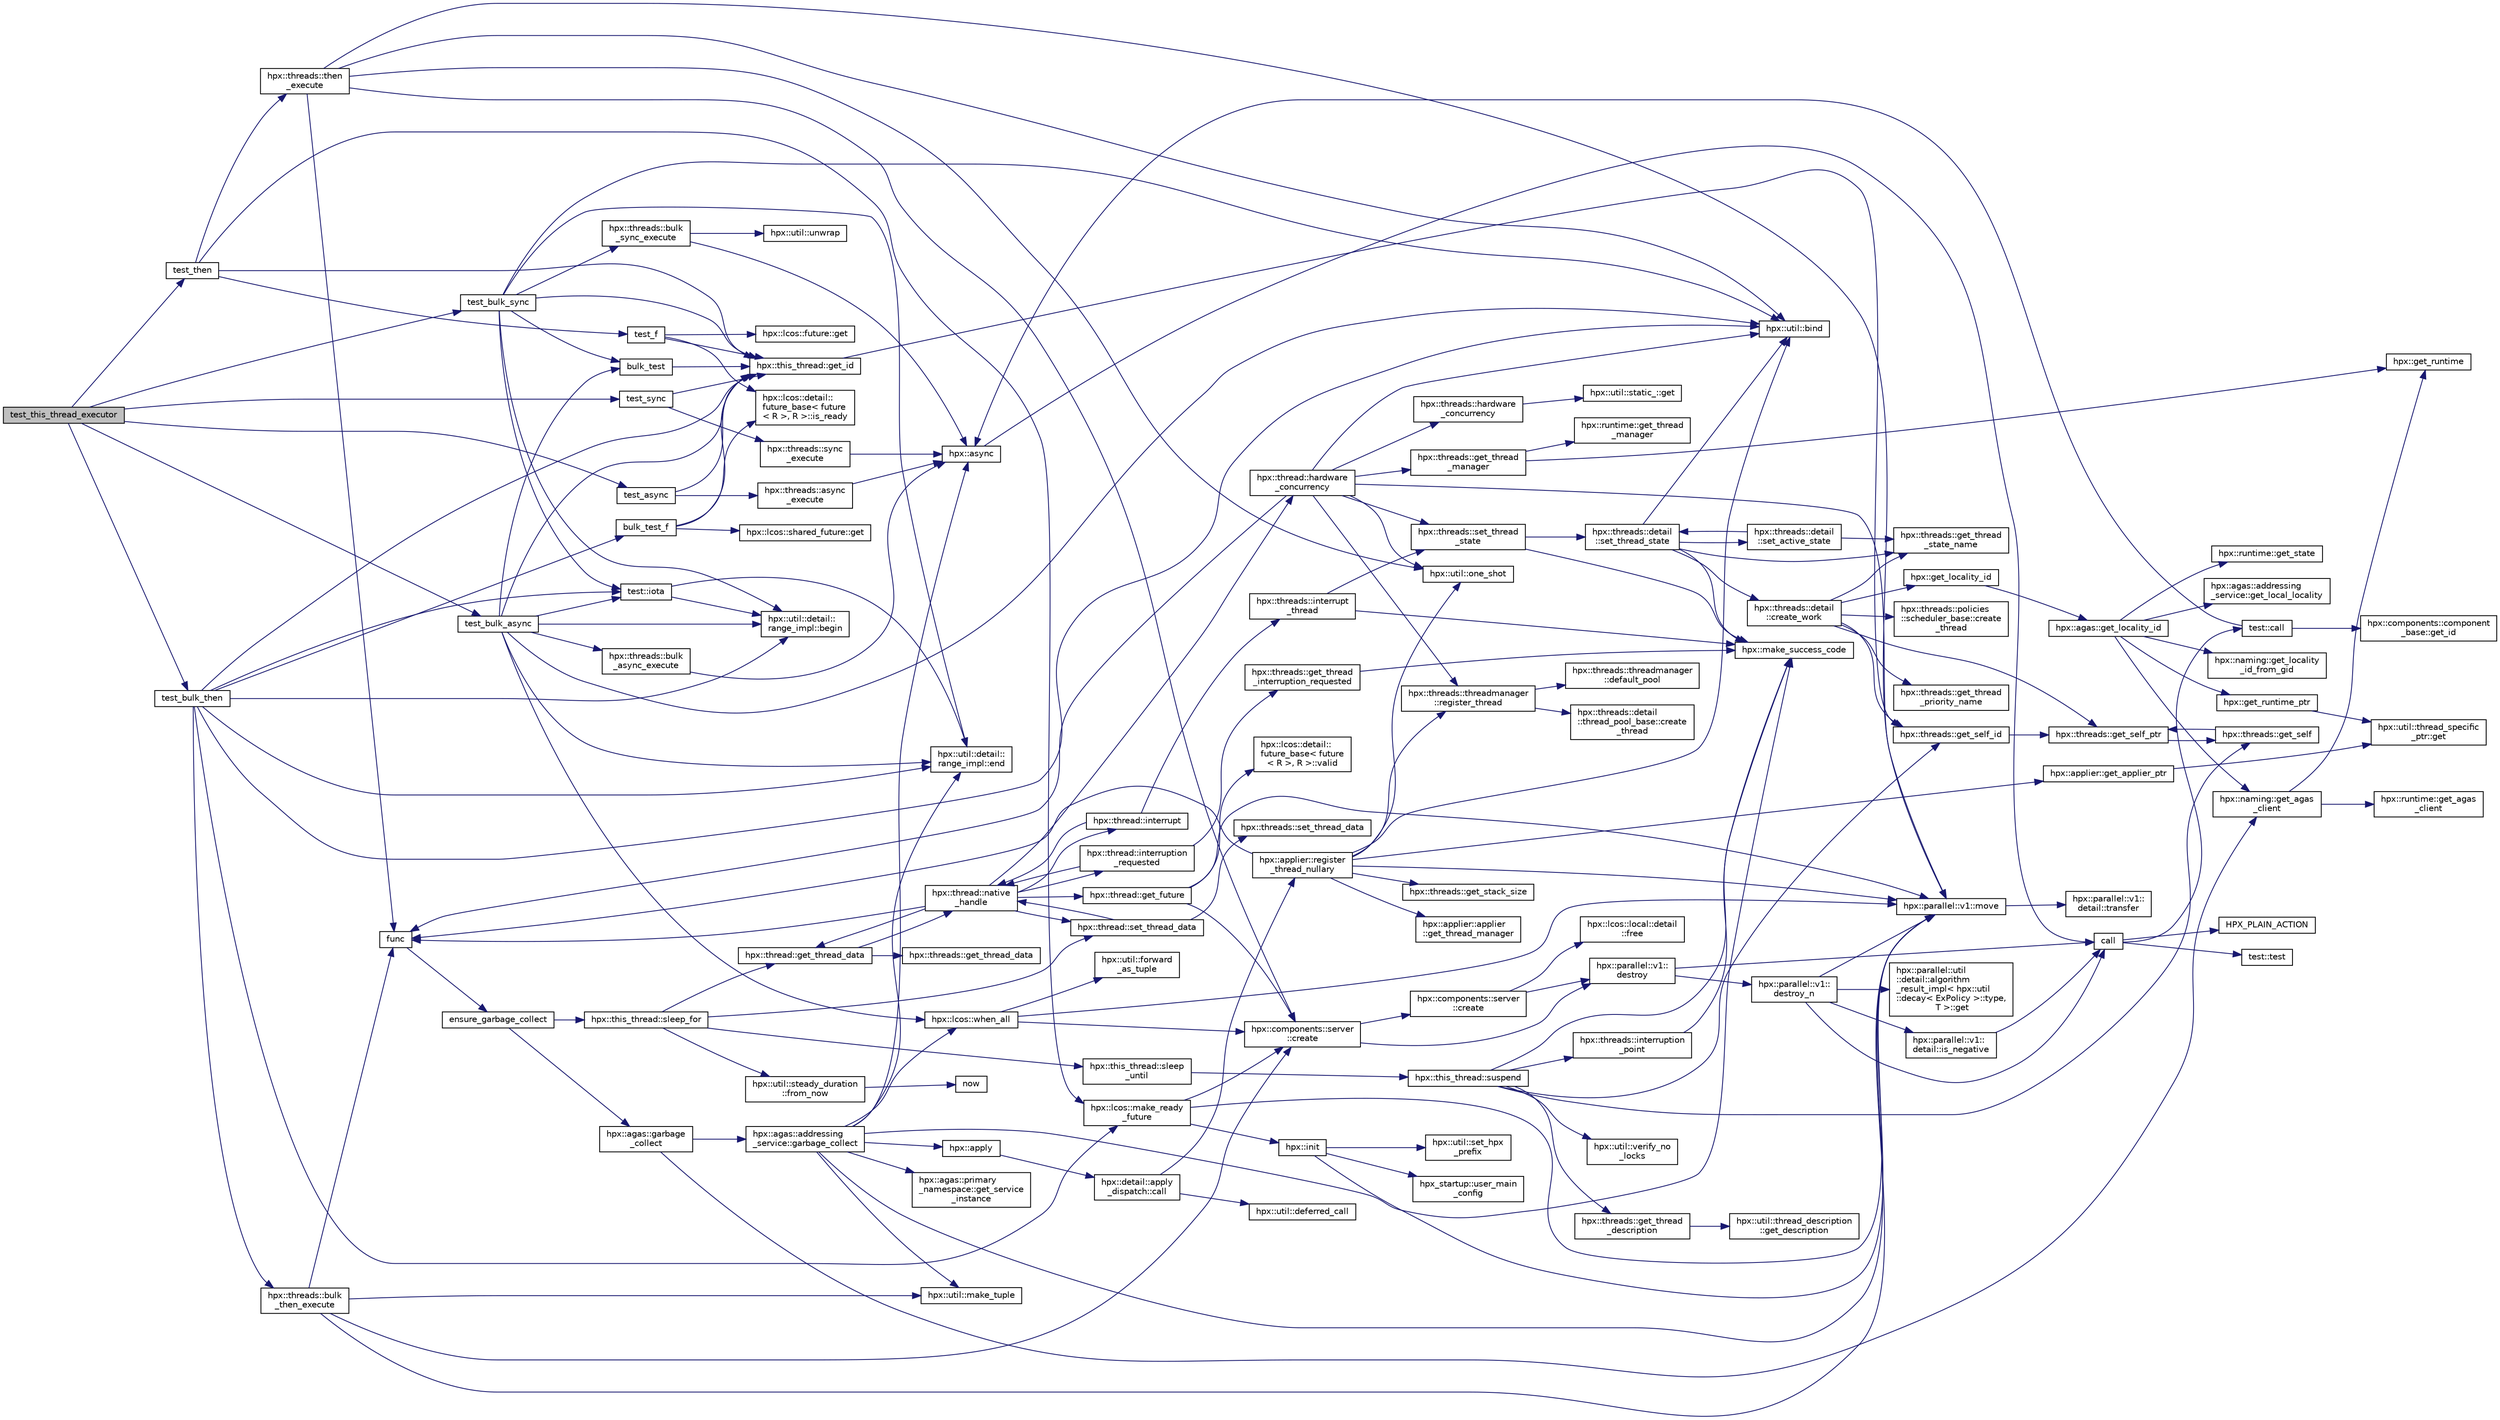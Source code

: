 digraph "test_this_thread_executor"
{
  edge [fontname="Helvetica",fontsize="10",labelfontname="Helvetica",labelfontsize="10"];
  node [fontname="Helvetica",fontsize="10",shape=record];
  rankdir="LR";
  Node433 [label="test_this_thread_executor",height=0.2,width=0.4,color="black", fillcolor="grey75", style="filled", fontcolor="black"];
  Node433 -> Node434 [color="midnightblue",fontsize="10",style="solid",fontname="Helvetica"];
  Node434 [label="test_sync",height=0.2,width=0.4,color="black", fillcolor="white", style="filled",URL="$d5/da8/tests_2unit_2parallel_2executors_2this__thread__executors_8cpp.html#a2e6feb13e4669dad0258f0c45249071a"];
  Node434 -> Node435 [color="midnightblue",fontsize="10",style="solid",fontname="Helvetica"];
  Node435 [label="hpx::threads::sync\l_execute",height=0.2,width=0.4,color="black", fillcolor="white", style="filled",URL="$d7/d28/namespacehpx_1_1threads.html#a6f607e2e583bc62a62e22989b53f5f44"];
  Node435 -> Node436 [color="midnightblue",fontsize="10",style="solid",fontname="Helvetica"];
  Node436 [label="hpx::async",height=0.2,width=0.4,color="black", fillcolor="white", style="filled",URL="$d8/d83/namespacehpx.html#acb7d8e37b73b823956ce144f9a57eaa4"];
  Node436 -> Node437 [color="midnightblue",fontsize="10",style="solid",fontname="Helvetica"];
  Node437 [label="call",height=0.2,width=0.4,color="black", fillcolor="white", style="filled",URL="$d2/d67/promise__1620_8cpp.html#a58357f0b82bc761e1d0b9091ed563a70"];
  Node437 -> Node438 [color="midnightblue",fontsize="10",style="solid",fontname="Helvetica"];
  Node438 [label="test::test",height=0.2,width=0.4,color="black", fillcolor="white", style="filled",URL="$d8/d89/structtest.html#ab42d5ece712d716b04cb3f686f297a26"];
  Node437 -> Node439 [color="midnightblue",fontsize="10",style="solid",fontname="Helvetica"];
  Node439 [label="HPX_PLAIN_ACTION",height=0.2,width=0.4,color="black", fillcolor="white", style="filled",URL="$d2/d67/promise__1620_8cpp.html#ab96aab827a4b1fcaf66cfe0ba83fef23"];
  Node437 -> Node440 [color="midnightblue",fontsize="10",style="solid",fontname="Helvetica"];
  Node440 [label="test::call",height=0.2,width=0.4,color="black", fillcolor="white", style="filled",URL="$d8/d89/structtest.html#aeb29e7ed6518b9426ccf1344c52620ae"];
  Node440 -> Node436 [color="midnightblue",fontsize="10",style="solid",fontname="Helvetica"];
  Node440 -> Node441 [color="midnightblue",fontsize="10",style="solid",fontname="Helvetica"];
  Node441 [label="hpx::components::component\l_base::get_id",height=0.2,width=0.4,color="black", fillcolor="white", style="filled",URL="$d2/de6/classhpx_1_1components_1_1component__base.html#a4c8fd93514039bdf01c48d66d82b19cd"];
  Node434 -> Node442 [color="midnightblue",fontsize="10",style="solid",fontname="Helvetica"];
  Node442 [label="hpx::this_thread::get_id",height=0.2,width=0.4,color="black", fillcolor="white", style="filled",URL="$d9/d52/namespacehpx_1_1this__thread.html#a7af20818d0b5e9201ab9337d7023d47d"];
  Node442 -> Node443 [color="midnightblue",fontsize="10",style="solid",fontname="Helvetica"];
  Node443 [label="hpx::threads::get_self_id",height=0.2,width=0.4,color="black", fillcolor="white", style="filled",URL="$d7/d28/namespacehpx_1_1threads.html#afafe0f900b9fac3d4ed3c747625c1cfe"];
  Node443 -> Node444 [color="midnightblue",fontsize="10",style="solid",fontname="Helvetica"];
  Node444 [label="hpx::threads::get_self_ptr",height=0.2,width=0.4,color="black", fillcolor="white", style="filled",URL="$d7/d28/namespacehpx_1_1threads.html#a22877ae347ad884cde3a51397dad6c53"];
  Node444 -> Node445 [color="midnightblue",fontsize="10",style="solid",fontname="Helvetica"];
  Node445 [label="hpx::threads::get_self",height=0.2,width=0.4,color="black", fillcolor="white", style="filled",URL="$d7/d28/namespacehpx_1_1threads.html#a07daf4d6d29233f20d66d41ab7b5b8e8"];
  Node445 -> Node444 [color="midnightblue",fontsize="10",style="solid",fontname="Helvetica"];
  Node433 -> Node446 [color="midnightblue",fontsize="10",style="solid",fontname="Helvetica"];
  Node446 [label="test_async",height=0.2,width=0.4,color="black", fillcolor="white", style="filled",URL="$d5/da8/tests_2unit_2parallel_2executors_2this__thread__executors_8cpp.html#aa51c30cdf514833ffe00df7a73d45cde"];
  Node446 -> Node447 [color="midnightblue",fontsize="10",style="solid",fontname="Helvetica"];
  Node447 [label="hpx::threads::async\l_execute",height=0.2,width=0.4,color="black", fillcolor="white", style="filled",URL="$d7/d28/namespacehpx_1_1threads.html#a6c49fc6d131e6aa7ef6eda2ef52bb920"];
  Node447 -> Node436 [color="midnightblue",fontsize="10",style="solid",fontname="Helvetica"];
  Node446 -> Node442 [color="midnightblue",fontsize="10",style="solid",fontname="Helvetica"];
  Node433 -> Node448 [color="midnightblue",fontsize="10",style="solid",fontname="Helvetica"];
  Node448 [label="test_then",height=0.2,width=0.4,color="black", fillcolor="white", style="filled",URL="$d5/da8/tests_2unit_2parallel_2executors_2this__thread__executors_8cpp.html#ac9bebaf8a90aa4c7a059491ce5d5a6d1"];
  Node448 -> Node449 [color="midnightblue",fontsize="10",style="solid",fontname="Helvetica"];
  Node449 [label="hpx::lcos::make_ready\l_future",height=0.2,width=0.4,color="black", fillcolor="white", style="filled",URL="$d2/dc9/namespacehpx_1_1lcos.html#a42997564ddfde91d475b8a2cea8f53e4"];
  Node449 -> Node450 [color="midnightblue",fontsize="10",style="solid",fontname="Helvetica"];
  Node450 [label="hpx::init",height=0.2,width=0.4,color="black", fillcolor="white", style="filled",URL="$d8/d83/namespacehpx.html#a3c694ea960b47c56b33351ba16e3d76b",tooltip="Main entry point for launching the HPX runtime system. "];
  Node450 -> Node451 [color="midnightblue",fontsize="10",style="solid",fontname="Helvetica"];
  Node451 [label="hpx::util::set_hpx\l_prefix",height=0.2,width=0.4,color="black", fillcolor="white", style="filled",URL="$df/dad/namespacehpx_1_1util.html#ae40a23c1ba0a48d9304dcf717a95793e"];
  Node450 -> Node452 [color="midnightblue",fontsize="10",style="solid",fontname="Helvetica"];
  Node452 [label="hpx_startup::user_main\l_config",height=0.2,width=0.4,color="black", fillcolor="white", style="filled",URL="$d3/dd2/namespacehpx__startup.html#aaac571d88bd3912a4225a23eb3261637"];
  Node450 -> Node453 [color="midnightblue",fontsize="10",style="solid",fontname="Helvetica"];
  Node453 [label="hpx::parallel::v1::move",height=0.2,width=0.4,color="black", fillcolor="white", style="filled",URL="$db/db9/namespacehpx_1_1parallel_1_1v1.html#aa7c4ede081ce786c9d1eb1adff495cfc"];
  Node453 -> Node454 [color="midnightblue",fontsize="10",style="solid",fontname="Helvetica"];
  Node454 [label="hpx::parallel::v1::\ldetail::transfer",height=0.2,width=0.4,color="black", fillcolor="white", style="filled",URL="$d2/ddd/namespacehpx_1_1parallel_1_1v1_1_1detail.html#ab1b56a05e1885ca7cc7ffa1804dd2f3c"];
  Node449 -> Node455 [color="midnightblue",fontsize="10",style="solid",fontname="Helvetica"];
  Node455 [label="hpx::components::server\l::create",height=0.2,width=0.4,color="black", fillcolor="white", style="filled",URL="$d2/da2/namespacehpx_1_1components_1_1server.html#ac776c89f3d68ceb910e8cee9fa937ab4",tooltip="Create arrays of components using their default constructor. "];
  Node455 -> Node456 [color="midnightblue",fontsize="10",style="solid",fontname="Helvetica"];
  Node456 [label="hpx::components::server\l::create",height=0.2,width=0.4,color="black", fillcolor="white", style="filled",URL="$d2/da2/namespacehpx_1_1components_1_1server.html#a77d26de181c97b444565e230577981bd"];
  Node456 -> Node457 [color="midnightblue",fontsize="10",style="solid",fontname="Helvetica"];
  Node457 [label="hpx::lcos::local::detail\l::free",height=0.2,width=0.4,color="black", fillcolor="white", style="filled",URL="$d4/dcb/namespacehpx_1_1lcos_1_1local_1_1detail.html#a55a940f019734e9bb045dc123cd80e48"];
  Node456 -> Node458 [color="midnightblue",fontsize="10",style="solid",fontname="Helvetica"];
  Node458 [label="hpx::parallel::v1::\ldestroy",height=0.2,width=0.4,color="black", fillcolor="white", style="filled",URL="$db/db9/namespacehpx_1_1parallel_1_1v1.html#acf303558375048e8a7cc9a2c2e09477f"];
  Node458 -> Node437 [color="midnightblue",fontsize="10",style="solid",fontname="Helvetica"];
  Node458 -> Node459 [color="midnightblue",fontsize="10",style="solid",fontname="Helvetica"];
  Node459 [label="hpx::parallel::v1::\ldestroy_n",height=0.2,width=0.4,color="black", fillcolor="white", style="filled",URL="$db/db9/namespacehpx_1_1parallel_1_1v1.html#a71d0691132a300690163f5636bcd5bd3"];
  Node459 -> Node460 [color="midnightblue",fontsize="10",style="solid",fontname="Helvetica"];
  Node460 [label="hpx::parallel::v1::\ldetail::is_negative",height=0.2,width=0.4,color="black", fillcolor="white", style="filled",URL="$d2/ddd/namespacehpx_1_1parallel_1_1v1_1_1detail.html#adf2e40fc4b20ad0fd442ee3118a4d527"];
  Node460 -> Node437 [color="midnightblue",fontsize="10",style="solid",fontname="Helvetica"];
  Node459 -> Node461 [color="midnightblue",fontsize="10",style="solid",fontname="Helvetica"];
  Node461 [label="hpx::parallel::util\l::detail::algorithm\l_result_impl\< hpx::util\l::decay\< ExPolicy \>::type,\l T \>::get",height=0.2,width=0.4,color="black", fillcolor="white", style="filled",URL="$d2/d42/structhpx_1_1parallel_1_1util_1_1detail_1_1algorithm__result__impl.html#ab5b051e8ec74eff5e0e62fd63f5d377e"];
  Node459 -> Node453 [color="midnightblue",fontsize="10",style="solid",fontname="Helvetica"];
  Node459 -> Node437 [color="midnightblue",fontsize="10",style="solid",fontname="Helvetica"];
  Node455 -> Node458 [color="midnightblue",fontsize="10",style="solid",fontname="Helvetica"];
  Node449 -> Node453 [color="midnightblue",fontsize="10",style="solid",fontname="Helvetica"];
  Node448 -> Node462 [color="midnightblue",fontsize="10",style="solid",fontname="Helvetica"];
  Node462 [label="hpx::threads::then\l_execute",height=0.2,width=0.4,color="black", fillcolor="white", style="filled",URL="$d7/d28/namespacehpx_1_1threads.html#a031a2594524c966fa0cb24810642e638"];
  Node462 -> Node463 [color="midnightblue",fontsize="10",style="solid",fontname="Helvetica"];
  Node463 [label="func",height=0.2,width=0.4,color="black", fillcolor="white", style="filled",URL="$d8/dfd/id__type__ref__counting__1032_8cpp.html#ab811b86ea5107ffb3351fcaa29d2c652"];
  Node463 -> Node464 [color="midnightblue",fontsize="10",style="solid",fontname="Helvetica"];
  Node464 [label="ensure_garbage_collect",height=0.2,width=0.4,color="black", fillcolor="white", style="filled",URL="$d8/dfd/id__type__ref__counting__1032_8cpp.html#a5264b94bf7c262ac0e521fb290d476d5"];
  Node464 -> Node465 [color="midnightblue",fontsize="10",style="solid",fontname="Helvetica"];
  Node465 [label="hpx::this_thread::sleep_for",height=0.2,width=0.4,color="black", fillcolor="white", style="filled",URL="$d9/d52/namespacehpx_1_1this__thread.html#afc042a5a5fa52eef2d1d177a343435cf"];
  Node465 -> Node466 [color="midnightblue",fontsize="10",style="solid",fontname="Helvetica"];
  Node466 [label="hpx::this_thread::sleep\l_until",height=0.2,width=0.4,color="black", fillcolor="white", style="filled",URL="$d9/d52/namespacehpx_1_1this__thread.html#ae12a853980115b23ff0ab8ca06622658"];
  Node466 -> Node467 [color="midnightblue",fontsize="10",style="solid",fontname="Helvetica"];
  Node467 [label="hpx::this_thread::suspend",height=0.2,width=0.4,color="black", fillcolor="white", style="filled",URL="$d9/d52/namespacehpx_1_1this__thread.html#aca220026fb3014c0881d129fe31c0073"];
  Node467 -> Node445 [color="midnightblue",fontsize="10",style="solid",fontname="Helvetica"];
  Node467 -> Node443 [color="midnightblue",fontsize="10",style="solid",fontname="Helvetica"];
  Node467 -> Node468 [color="midnightblue",fontsize="10",style="solid",fontname="Helvetica"];
  Node468 [label="hpx::threads::interruption\l_point",height=0.2,width=0.4,color="black", fillcolor="white", style="filled",URL="$d7/d28/namespacehpx_1_1threads.html#ada6ec56a12b050707311d8c628089059"];
  Node468 -> Node469 [color="midnightblue",fontsize="10",style="solid",fontname="Helvetica"];
  Node469 [label="hpx::make_success_code",height=0.2,width=0.4,color="black", fillcolor="white", style="filled",URL="$d8/d83/namespacehpx.html#a0e8512a8f49e2a6c8185061181419d8f",tooltip="Returns error_code(hpx::success, \"success\", mode). "];
  Node467 -> Node470 [color="midnightblue",fontsize="10",style="solid",fontname="Helvetica"];
  Node470 [label="hpx::util::verify_no\l_locks",height=0.2,width=0.4,color="black", fillcolor="white", style="filled",URL="$df/dad/namespacehpx_1_1util.html#ae0e1837ee6f09b79b26c2e788d2e9fc9"];
  Node467 -> Node471 [color="midnightblue",fontsize="10",style="solid",fontname="Helvetica"];
  Node471 [label="hpx::threads::get_thread\l_description",height=0.2,width=0.4,color="black", fillcolor="white", style="filled",URL="$d7/d28/namespacehpx_1_1threads.html#a42fc18a7a680f4e8bc633a4b4c956701"];
  Node471 -> Node472 [color="midnightblue",fontsize="10",style="solid",fontname="Helvetica"];
  Node472 [label="hpx::util::thread_description\l::get_description",height=0.2,width=0.4,color="black", fillcolor="white", style="filled",URL="$df/d9e/structhpx_1_1util_1_1thread__description.html#a8c834e14eca6eb228188022577f9f952"];
  Node467 -> Node469 [color="midnightblue",fontsize="10",style="solid",fontname="Helvetica"];
  Node465 -> Node473 [color="midnightblue",fontsize="10",style="solid",fontname="Helvetica"];
  Node473 [label="hpx::util::steady_duration\l::from_now",height=0.2,width=0.4,color="black", fillcolor="white", style="filled",URL="$d9/d4f/classhpx_1_1util_1_1steady__duration.html#a0132206d767cd0f7395507b40111a153"];
  Node473 -> Node474 [color="midnightblue",fontsize="10",style="solid",fontname="Helvetica"];
  Node474 [label="now",height=0.2,width=0.4,color="black", fillcolor="white", style="filled",URL="$de/db3/1d__stencil__1__omp_8cpp.html#a89e9667753dccfac455bd37a7a3a7b16"];
  Node465 -> Node475 [color="midnightblue",fontsize="10",style="solid",fontname="Helvetica"];
  Node475 [label="hpx::thread::get_thread_data",height=0.2,width=0.4,color="black", fillcolor="white", style="filled",URL="$de/d9b/classhpx_1_1thread.html#a4535ef82cec3b953d2c941d20e3e3904"];
  Node475 -> Node476 [color="midnightblue",fontsize="10",style="solid",fontname="Helvetica"];
  Node476 [label="hpx::threads::get_thread_data",height=0.2,width=0.4,color="black", fillcolor="white", style="filled",URL="$d7/d28/namespacehpx_1_1threads.html#a8737931ff6303807225f735b2b384ae4"];
  Node475 -> Node477 [color="midnightblue",fontsize="10",style="solid",fontname="Helvetica"];
  Node477 [label="hpx::thread::native\l_handle",height=0.2,width=0.4,color="black", fillcolor="white", style="filled",URL="$de/d9b/classhpx_1_1thread.html#acf48190d264ab64c1c4ec99d0b421b5a"];
  Node477 -> Node478 [color="midnightblue",fontsize="10",style="solid",fontname="Helvetica"];
  Node478 [label="hpx::thread::hardware\l_concurrency",height=0.2,width=0.4,color="black", fillcolor="white", style="filled",URL="$de/d9b/classhpx_1_1thread.html#a8e4fff210e02485ba493bc3a2a956c03"];
  Node478 -> Node479 [color="midnightblue",fontsize="10",style="solid",fontname="Helvetica"];
  Node479 [label="hpx::threads::hardware\l_concurrency",height=0.2,width=0.4,color="black", fillcolor="white", style="filled",URL="$d7/d28/namespacehpx_1_1threads.html#aa8752a235478d2ad7b5ac467b63ab527"];
  Node479 -> Node480 [color="midnightblue",fontsize="10",style="solid",fontname="Helvetica"];
  Node480 [label="hpx::util::static_::get",height=0.2,width=0.4,color="black", fillcolor="white", style="filled",URL="$d3/dbb/structhpx_1_1util_1_1static__.html#a2967c633948a3bf17a3b5405ef5a8318"];
  Node478 -> Node463 [color="midnightblue",fontsize="10",style="solid",fontname="Helvetica"];
  Node478 -> Node481 [color="midnightblue",fontsize="10",style="solid",fontname="Helvetica"];
  Node481 [label="hpx::util::bind",height=0.2,width=0.4,color="black", fillcolor="white", style="filled",URL="$df/dad/namespacehpx_1_1util.html#ad844caedf82a0173d6909d910c3e48c6"];
  Node478 -> Node482 [color="midnightblue",fontsize="10",style="solid",fontname="Helvetica"];
  Node482 [label="hpx::util::one_shot",height=0.2,width=0.4,color="black", fillcolor="white", style="filled",URL="$df/dad/namespacehpx_1_1util.html#a273e61be42a72415291e0ec0a4f28c7a"];
  Node478 -> Node453 [color="midnightblue",fontsize="10",style="solid",fontname="Helvetica"];
  Node478 -> Node483 [color="midnightblue",fontsize="10",style="solid",fontname="Helvetica"];
  Node483 [label="hpx::threads::get_thread\l_manager",height=0.2,width=0.4,color="black", fillcolor="white", style="filled",URL="$d7/d28/namespacehpx_1_1threads.html#a076973c3a53beadde7d967e22c4f6cce"];
  Node483 -> Node484 [color="midnightblue",fontsize="10",style="solid",fontname="Helvetica"];
  Node484 [label="hpx::get_runtime",height=0.2,width=0.4,color="black", fillcolor="white", style="filled",URL="$d8/d83/namespacehpx.html#aef902cc6c7dd3b9fbadf34d1e850a070"];
  Node483 -> Node485 [color="midnightblue",fontsize="10",style="solid",fontname="Helvetica"];
  Node485 [label="hpx::runtime::get_thread\l_manager",height=0.2,width=0.4,color="black", fillcolor="white", style="filled",URL="$d0/d7b/classhpx_1_1runtime.html#a865b12d57fcd44a8d3dda3e35414f563"];
  Node478 -> Node486 [color="midnightblue",fontsize="10",style="solid",fontname="Helvetica"];
  Node486 [label="hpx::threads::threadmanager\l::register_thread",height=0.2,width=0.4,color="black", fillcolor="white", style="filled",URL="$d5/daa/classhpx_1_1threads_1_1threadmanager.html#a7f79c7578e08a60ca45eb276ce8133d8"];
  Node486 -> Node487 [color="midnightblue",fontsize="10",style="solid",fontname="Helvetica"];
  Node487 [label="hpx::threads::threadmanager\l::default_pool",height=0.2,width=0.4,color="black", fillcolor="white", style="filled",URL="$d5/daa/classhpx_1_1threads_1_1threadmanager.html#a851f067d03b5dd1c5e6a9a6a841e05df"];
  Node486 -> Node488 [color="midnightblue",fontsize="10",style="solid",fontname="Helvetica"];
  Node488 [label="hpx::threads::detail\l::thread_pool_base::create\l_thread",height=0.2,width=0.4,color="black", fillcolor="white", style="filled",URL="$de/dae/classhpx_1_1threads_1_1detail_1_1thread__pool__base.html#ad35d3779eef6f4528e62a26d71b34b34"];
  Node478 -> Node489 [color="midnightblue",fontsize="10",style="solid",fontname="Helvetica"];
  Node489 [label="hpx::threads::set_thread\l_state",height=0.2,width=0.4,color="black", fillcolor="white", style="filled",URL="$d7/d28/namespacehpx_1_1threads.html#ac0690ad16ad778bcc79dcd727cc33025",tooltip="Set the thread state of the thread referenced by the thread_id id. "];
  Node489 -> Node469 [color="midnightblue",fontsize="10",style="solid",fontname="Helvetica"];
  Node489 -> Node490 [color="midnightblue",fontsize="10",style="solid",fontname="Helvetica"];
  Node490 [label="hpx::threads::detail\l::set_thread_state",height=0.2,width=0.4,color="black", fillcolor="white", style="filled",URL="$d2/dd1/namespacehpx_1_1threads_1_1detail.html#af85ddc854c4a149bf1738eb1b111b9ab"];
  Node490 -> Node491 [color="midnightblue",fontsize="10",style="solid",fontname="Helvetica"];
  Node491 [label="hpx::threads::get_thread\l_state_name",height=0.2,width=0.4,color="black", fillcolor="white", style="filled",URL="$d7/d28/namespacehpx_1_1threads.html#a26f91ea8d2195f165c033241c5cd11db"];
  Node490 -> Node469 [color="midnightblue",fontsize="10",style="solid",fontname="Helvetica"];
  Node490 -> Node481 [color="midnightblue",fontsize="10",style="solid",fontname="Helvetica"];
  Node490 -> Node492 [color="midnightblue",fontsize="10",style="solid",fontname="Helvetica"];
  Node492 [label="hpx::threads::detail\l::set_active_state",height=0.2,width=0.4,color="black", fillcolor="white", style="filled",URL="$d2/dd1/namespacehpx_1_1threads_1_1detail.html#a45884a5bf04ad66a4f259231a3947e76"];
  Node492 -> Node491 [color="midnightblue",fontsize="10",style="solid",fontname="Helvetica"];
  Node492 -> Node490 [color="midnightblue",fontsize="10",style="solid",fontname="Helvetica"];
  Node490 -> Node493 [color="midnightblue",fontsize="10",style="solid",fontname="Helvetica"];
  Node493 [label="hpx::threads::detail\l::create_work",height=0.2,width=0.4,color="black", fillcolor="white", style="filled",URL="$d2/dd1/namespacehpx_1_1threads_1_1detail.html#ae22384a3c1b1a1940032fad068fb54b1"];
  Node493 -> Node491 [color="midnightblue",fontsize="10",style="solid",fontname="Helvetica"];
  Node493 -> Node494 [color="midnightblue",fontsize="10",style="solid",fontname="Helvetica"];
  Node494 [label="hpx::threads::get_thread\l_priority_name",height=0.2,width=0.4,color="black", fillcolor="white", style="filled",URL="$d7/d28/namespacehpx_1_1threads.html#a9c6b2fec0c1cf5b06ff83ce756ca6d42"];
  Node493 -> Node444 [color="midnightblue",fontsize="10",style="solid",fontname="Helvetica"];
  Node493 -> Node443 [color="midnightblue",fontsize="10",style="solid",fontname="Helvetica"];
  Node493 -> Node495 [color="midnightblue",fontsize="10",style="solid",fontname="Helvetica"];
  Node495 [label="hpx::get_locality_id",height=0.2,width=0.4,color="black", fillcolor="white", style="filled",URL="$d8/d83/namespacehpx.html#a158d7c54a657bb364c1704033010697b",tooltip="Return the number of the locality this function is being called from. "];
  Node495 -> Node496 [color="midnightblue",fontsize="10",style="solid",fontname="Helvetica"];
  Node496 [label="hpx::agas::get_locality_id",height=0.2,width=0.4,color="black", fillcolor="white", style="filled",URL="$dc/d54/namespacehpx_1_1agas.html#a491cc2ddecdf0f1a9129900caa6a4d3e"];
  Node496 -> Node497 [color="midnightblue",fontsize="10",style="solid",fontname="Helvetica"];
  Node497 [label="hpx::get_runtime_ptr",height=0.2,width=0.4,color="black", fillcolor="white", style="filled",URL="$d8/d83/namespacehpx.html#af29daf2bb3e01b4d6495a1742b6cce64"];
  Node497 -> Node498 [color="midnightblue",fontsize="10",style="solid",fontname="Helvetica"];
  Node498 [label="hpx::util::thread_specific\l_ptr::get",height=0.2,width=0.4,color="black", fillcolor="white", style="filled",URL="$d4/d4c/structhpx_1_1util_1_1thread__specific__ptr.html#a3b27d8520710478aa41d1f74206bdba9"];
  Node496 -> Node499 [color="midnightblue",fontsize="10",style="solid",fontname="Helvetica"];
  Node499 [label="hpx::runtime::get_state",height=0.2,width=0.4,color="black", fillcolor="white", style="filled",URL="$d0/d7b/classhpx_1_1runtime.html#ab405f80e060dac95d624520f38b0524c"];
  Node496 -> Node500 [color="midnightblue",fontsize="10",style="solid",fontname="Helvetica"];
  Node500 [label="hpx::naming::get_agas\l_client",height=0.2,width=0.4,color="black", fillcolor="white", style="filled",URL="$d4/dc9/namespacehpx_1_1naming.html#a0408fffd5d34b620712a801b0ae3b032"];
  Node500 -> Node484 [color="midnightblue",fontsize="10",style="solid",fontname="Helvetica"];
  Node500 -> Node501 [color="midnightblue",fontsize="10",style="solid",fontname="Helvetica"];
  Node501 [label="hpx::runtime::get_agas\l_client",height=0.2,width=0.4,color="black", fillcolor="white", style="filled",URL="$d0/d7b/classhpx_1_1runtime.html#aeb5dddd30d6b9861669af8ad44d1a96a"];
  Node496 -> Node502 [color="midnightblue",fontsize="10",style="solid",fontname="Helvetica"];
  Node502 [label="hpx::agas::addressing\l_service::get_local_locality",height=0.2,width=0.4,color="black", fillcolor="white", style="filled",URL="$db/d58/structhpx_1_1agas_1_1addressing__service.html#ab52c19a37c2a7a006c6c15f90ad0539c"];
  Node496 -> Node503 [color="midnightblue",fontsize="10",style="solid",fontname="Helvetica"];
  Node503 [label="hpx::naming::get_locality\l_id_from_gid",height=0.2,width=0.4,color="black", fillcolor="white", style="filled",URL="$d4/dc9/namespacehpx_1_1naming.html#a7fd43037784560bd04fda9b49e33529f"];
  Node493 -> Node504 [color="midnightblue",fontsize="10",style="solid",fontname="Helvetica"];
  Node504 [label="hpx::threads::policies\l::scheduler_base::create\l_thread",height=0.2,width=0.4,color="black", fillcolor="white", style="filled",URL="$dd/d7e/structhpx_1_1threads_1_1policies_1_1scheduler__base.html#ad3b05cd7f363cc8e8410ce368c3794e0"];
  Node477 -> Node505 [color="midnightblue",fontsize="10",style="solid",fontname="Helvetica"];
  Node505 [label="hpx::thread::interrupt",height=0.2,width=0.4,color="black", fillcolor="white", style="filled",URL="$de/d9b/classhpx_1_1thread.html#ac34d0d033aa743c476a79dbc2e1a8a39"];
  Node505 -> Node506 [color="midnightblue",fontsize="10",style="solid",fontname="Helvetica"];
  Node506 [label="hpx::threads::interrupt\l_thread",height=0.2,width=0.4,color="black", fillcolor="white", style="filled",URL="$d7/d28/namespacehpx_1_1threads.html#a6bdda1a2aab61b9b13d274b5155d7e73"];
  Node506 -> Node469 [color="midnightblue",fontsize="10",style="solid",fontname="Helvetica"];
  Node506 -> Node489 [color="midnightblue",fontsize="10",style="solid",fontname="Helvetica"];
  Node505 -> Node477 [color="midnightblue",fontsize="10",style="solid",fontname="Helvetica"];
  Node477 -> Node507 [color="midnightblue",fontsize="10",style="solid",fontname="Helvetica"];
  Node507 [label="hpx::thread::interruption\l_requested",height=0.2,width=0.4,color="black", fillcolor="white", style="filled",URL="$de/d9b/classhpx_1_1thread.html#a33276bb4c20bbb0b1978944e18ef71b8"];
  Node507 -> Node508 [color="midnightblue",fontsize="10",style="solid",fontname="Helvetica"];
  Node508 [label="hpx::threads::get_thread\l_interruption_requested",height=0.2,width=0.4,color="black", fillcolor="white", style="filled",URL="$d7/d28/namespacehpx_1_1threads.html#ae64a7fdb8b5c8bac7be0c8282672a03b"];
  Node508 -> Node469 [color="midnightblue",fontsize="10",style="solid",fontname="Helvetica"];
  Node507 -> Node477 [color="midnightblue",fontsize="10",style="solid",fontname="Helvetica"];
  Node477 -> Node509 [color="midnightblue",fontsize="10",style="solid",fontname="Helvetica"];
  Node509 [label="hpx::thread::get_future",height=0.2,width=0.4,color="black", fillcolor="white", style="filled",URL="$de/d9b/classhpx_1_1thread.html#a87fdb0d8da826366fc190ed224900a64"];
  Node509 -> Node510 [color="midnightblue",fontsize="10",style="solid",fontname="Helvetica"];
  Node510 [label="hpx::lcos::detail::\lfuture_base\< future\l\< R \>, R \>::valid",height=0.2,width=0.4,color="black", fillcolor="white", style="filled",URL="$d5/dd7/classhpx_1_1lcos_1_1detail_1_1future__base.html#aaf7beb7374815614363033bd96573e75"];
  Node509 -> Node455 [color="midnightblue",fontsize="10",style="solid",fontname="Helvetica"];
  Node509 -> Node453 [color="midnightblue",fontsize="10",style="solid",fontname="Helvetica"];
  Node477 -> Node475 [color="midnightblue",fontsize="10",style="solid",fontname="Helvetica"];
  Node477 -> Node511 [color="midnightblue",fontsize="10",style="solid",fontname="Helvetica"];
  Node511 [label="hpx::thread::set_thread_data",height=0.2,width=0.4,color="black", fillcolor="white", style="filled",URL="$de/d9b/classhpx_1_1thread.html#a7317a3cf5251f3b33c990449570d4cea"];
  Node511 -> Node512 [color="midnightblue",fontsize="10",style="solid",fontname="Helvetica"];
  Node512 [label="hpx::threads::set_thread_data",height=0.2,width=0.4,color="black", fillcolor="white", style="filled",URL="$d7/d28/namespacehpx_1_1threads.html#a00a625acc149fce3ae38e4340454acf7"];
  Node511 -> Node477 [color="midnightblue",fontsize="10",style="solid",fontname="Helvetica"];
  Node477 -> Node463 [color="midnightblue",fontsize="10",style="solid",fontname="Helvetica"];
  Node465 -> Node511 [color="midnightblue",fontsize="10",style="solid",fontname="Helvetica"];
  Node464 -> Node513 [color="midnightblue",fontsize="10",style="solid",fontname="Helvetica"];
  Node513 [label="hpx::agas::garbage\l_collect",height=0.2,width=0.4,color="black", fillcolor="white", style="filled",URL="$dc/d54/namespacehpx_1_1agas.html#a951337adc4f9bd6df00a50737468e911"];
  Node513 -> Node500 [color="midnightblue",fontsize="10",style="solid",fontname="Helvetica"];
  Node513 -> Node514 [color="midnightblue",fontsize="10",style="solid",fontname="Helvetica"];
  Node514 [label="hpx::agas::addressing\l_service::garbage_collect",height=0.2,width=0.4,color="black", fillcolor="white", style="filled",URL="$db/d58/structhpx_1_1agas_1_1addressing__service.html#a87dcae0eacf6e62d5103ebf516d86f63"];
  Node514 -> Node469 [color="midnightblue",fontsize="10",style="solid",fontname="Helvetica"];
  Node514 -> Node515 [color="midnightblue",fontsize="10",style="solid",fontname="Helvetica"];
  Node515 [label="hpx::agas::primary\l_namespace::get_service\l_instance",height=0.2,width=0.4,color="black", fillcolor="white", style="filled",URL="$d1/d43/structhpx_1_1agas_1_1primary__namespace.html#a7630ff0f30ff8c23b13b4672c5350e2e"];
  Node514 -> Node516 [color="midnightblue",fontsize="10",style="solid",fontname="Helvetica"];
  Node516 [label="hpx::util::make_tuple",height=0.2,width=0.4,color="black", fillcolor="white", style="filled",URL="$df/dad/namespacehpx_1_1util.html#a06fa74211a987d208e013f400a9f5328"];
  Node514 -> Node517 [color="midnightblue",fontsize="10",style="solid",fontname="Helvetica"];
  Node517 [label="hpx::util::detail::\lrange_impl::end",height=0.2,width=0.4,color="black", fillcolor="white", style="filled",URL="$d4/d4a/namespacehpx_1_1util_1_1detail_1_1range__impl.html#afb2ea48b0902f52ee4d8b764807b4316"];
  Node514 -> Node518 [color="midnightblue",fontsize="10",style="solid",fontname="Helvetica"];
  Node518 [label="hpx::apply",height=0.2,width=0.4,color="black", fillcolor="white", style="filled",URL="$d8/d83/namespacehpx.html#aa87762f0db0731d385f3fdfdb25d59fc"];
  Node518 -> Node519 [color="midnightblue",fontsize="10",style="solid",fontname="Helvetica"];
  Node519 [label="hpx::detail::apply\l_dispatch::call",height=0.2,width=0.4,color="black", fillcolor="white", style="filled",URL="$db/de8/structhpx_1_1detail_1_1apply__dispatch.html#a0755fab16d281e74bcff0f8045be9459"];
  Node519 -> Node520 [color="midnightblue",fontsize="10",style="solid",fontname="Helvetica"];
  Node520 [label="hpx::applier::register\l_thread_nullary",height=0.2,width=0.4,color="black", fillcolor="white", style="filled",URL="$d8/dcb/namespacehpx_1_1applier.html#a401cd1145927e58d74d1eb52aaccd936"];
  Node520 -> Node521 [color="midnightblue",fontsize="10",style="solid",fontname="Helvetica"];
  Node521 [label="hpx::applier::get_applier_ptr",height=0.2,width=0.4,color="black", fillcolor="white", style="filled",URL="$d8/dcb/namespacehpx_1_1applier.html#a617483cf2b77ad3a0aa428ade7b35299"];
  Node521 -> Node498 [color="midnightblue",fontsize="10",style="solid",fontname="Helvetica"];
  Node520 -> Node463 [color="midnightblue",fontsize="10",style="solid",fontname="Helvetica"];
  Node520 -> Node481 [color="midnightblue",fontsize="10",style="solid",fontname="Helvetica"];
  Node520 -> Node482 [color="midnightblue",fontsize="10",style="solid",fontname="Helvetica"];
  Node520 -> Node453 [color="midnightblue",fontsize="10",style="solid",fontname="Helvetica"];
  Node520 -> Node522 [color="midnightblue",fontsize="10",style="solid",fontname="Helvetica"];
  Node522 [label="hpx::threads::get_stack_size",height=0.2,width=0.4,color="black", fillcolor="white", style="filled",URL="$d7/d28/namespacehpx_1_1threads.html#af597241b3c2785150be206737ca04aa6",tooltip="The get_stack_size function is part of the thread related API. It. "];
  Node520 -> Node523 [color="midnightblue",fontsize="10",style="solid",fontname="Helvetica"];
  Node523 [label="hpx::applier::applier\l::get_thread_manager",height=0.2,width=0.4,color="black", fillcolor="white", style="filled",URL="$da/dcb/classhpx_1_1applier_1_1applier.html#acc36d583973701e573be39da97bba866",tooltip="Access the thread-manager instance associated with this applier. "];
  Node520 -> Node486 [color="midnightblue",fontsize="10",style="solid",fontname="Helvetica"];
  Node519 -> Node524 [color="midnightblue",fontsize="10",style="solid",fontname="Helvetica"];
  Node524 [label="hpx::util::deferred_call",height=0.2,width=0.4,color="black", fillcolor="white", style="filled",URL="$df/dad/namespacehpx_1_1util.html#acdded623c658a7a3436f7e76bc9d881c"];
  Node514 -> Node453 [color="midnightblue",fontsize="10",style="solid",fontname="Helvetica"];
  Node514 -> Node436 [color="midnightblue",fontsize="10",style="solid",fontname="Helvetica"];
  Node514 -> Node525 [color="midnightblue",fontsize="10",style="solid",fontname="Helvetica"];
  Node525 [label="hpx::lcos::when_all",height=0.2,width=0.4,color="black", fillcolor="white", style="filled",URL="$d2/dc9/namespacehpx_1_1lcos.html#a1a6fb024d8690923fb185d5aee204d54"];
  Node525 -> Node526 [color="midnightblue",fontsize="10",style="solid",fontname="Helvetica"];
  Node526 [label="hpx::util::forward\l_as_tuple",height=0.2,width=0.4,color="black", fillcolor="white", style="filled",URL="$df/dad/namespacehpx_1_1util.html#ab7c31e3f24c3302a4f67b6735a6fa597"];
  Node525 -> Node453 [color="midnightblue",fontsize="10",style="solid",fontname="Helvetica"];
  Node525 -> Node455 [color="midnightblue",fontsize="10",style="solid",fontname="Helvetica"];
  Node462 -> Node481 [color="midnightblue",fontsize="10",style="solid",fontname="Helvetica"];
  Node462 -> Node482 [color="midnightblue",fontsize="10",style="solid",fontname="Helvetica"];
  Node462 -> Node453 [color="midnightblue",fontsize="10",style="solid",fontname="Helvetica"];
  Node462 -> Node455 [color="midnightblue",fontsize="10",style="solid",fontname="Helvetica"];
  Node448 -> Node527 [color="midnightblue",fontsize="10",style="solid",fontname="Helvetica"];
  Node527 [label="test_f",height=0.2,width=0.4,color="black", fillcolor="white", style="filled",URL="$d5/da8/tests_2unit_2parallel_2executors_2this__thread__executors_8cpp.html#ac9e52db44eb1febaf07295cbf44f30d3"];
  Node527 -> Node528 [color="midnightblue",fontsize="10",style="solid",fontname="Helvetica"];
  Node528 [label="hpx::lcos::detail::\lfuture_base\< future\l\< R \>, R \>::is_ready",height=0.2,width=0.4,color="black", fillcolor="white", style="filled",URL="$d5/dd7/classhpx_1_1lcos_1_1detail_1_1future__base.html#a628625094362627e776fe22b68404111"];
  Node527 -> Node529 [color="midnightblue",fontsize="10",style="solid",fontname="Helvetica"];
  Node529 [label="hpx::lcos::future::get",height=0.2,width=0.4,color="black", fillcolor="white", style="filled",URL="$d0/d33/classhpx_1_1lcos_1_1future.html#a8c28269486d5620ac48af349f17bb41c"];
  Node527 -> Node442 [color="midnightblue",fontsize="10",style="solid",fontname="Helvetica"];
  Node448 -> Node442 [color="midnightblue",fontsize="10",style="solid",fontname="Helvetica"];
  Node433 -> Node530 [color="midnightblue",fontsize="10",style="solid",fontname="Helvetica"];
  Node530 [label="test_bulk_sync",height=0.2,width=0.4,color="black", fillcolor="white", style="filled",URL="$d5/da8/tests_2unit_2parallel_2executors_2this__thread__executors_8cpp.html#abcd3c113797813e7123226b2a864d5df"];
  Node530 -> Node442 [color="midnightblue",fontsize="10",style="solid",fontname="Helvetica"];
  Node530 -> Node531 [color="midnightblue",fontsize="10",style="solid",fontname="Helvetica"];
  Node531 [label="test::iota",height=0.2,width=0.4,color="black", fillcolor="white", style="filled",URL="$df/d04/namespacetest.html#abdbbc37e6fb67287495e853a554c493a"];
  Node531 -> Node532 [color="midnightblue",fontsize="10",style="solid",fontname="Helvetica"];
  Node532 [label="hpx::util::detail::\lrange_impl::begin",height=0.2,width=0.4,color="black", fillcolor="white", style="filled",URL="$d4/d4a/namespacehpx_1_1util_1_1detail_1_1range__impl.html#a31e165df2b865cdd961f35ce938db41a"];
  Node531 -> Node517 [color="midnightblue",fontsize="10",style="solid",fontname="Helvetica"];
  Node530 -> Node532 [color="midnightblue",fontsize="10",style="solid",fontname="Helvetica"];
  Node530 -> Node517 [color="midnightblue",fontsize="10",style="solid",fontname="Helvetica"];
  Node530 -> Node533 [color="midnightblue",fontsize="10",style="solid",fontname="Helvetica"];
  Node533 [label="hpx::threads::bulk\l_sync_execute",height=0.2,width=0.4,color="black", fillcolor="white", style="filled",URL="$d7/d28/namespacehpx_1_1threads.html#af1774d3e9345435eef68ad8c00e9f62a"];
  Node533 -> Node436 [color="midnightblue",fontsize="10",style="solid",fontname="Helvetica"];
  Node533 -> Node534 [color="midnightblue",fontsize="10",style="solid",fontname="Helvetica"];
  Node534 [label="hpx::util::unwrap",height=0.2,width=0.4,color="black", fillcolor="white", style="filled",URL="$df/dad/namespacehpx_1_1util.html#a687bc9b163ccbdaaa82764b171b7f0c0"];
  Node530 -> Node481 [color="midnightblue",fontsize="10",style="solid",fontname="Helvetica"];
  Node530 -> Node535 [color="midnightblue",fontsize="10",style="solid",fontname="Helvetica"];
  Node535 [label="bulk_test",height=0.2,width=0.4,color="black", fillcolor="white", style="filled",URL="$d5/da8/tests_2unit_2parallel_2executors_2this__thread__executors_8cpp.html#a2b54fbca101fd1fe69aa019547748d62"];
  Node535 -> Node442 [color="midnightblue",fontsize="10",style="solid",fontname="Helvetica"];
  Node433 -> Node536 [color="midnightblue",fontsize="10",style="solid",fontname="Helvetica"];
  Node536 [label="test_bulk_async",height=0.2,width=0.4,color="black", fillcolor="white", style="filled",URL="$d5/da8/tests_2unit_2parallel_2executors_2this__thread__executors_8cpp.html#a0c9f242c44ff4818d7e4996d5ef3f5a5"];
  Node536 -> Node442 [color="midnightblue",fontsize="10",style="solid",fontname="Helvetica"];
  Node536 -> Node531 [color="midnightblue",fontsize="10",style="solid",fontname="Helvetica"];
  Node536 -> Node532 [color="midnightblue",fontsize="10",style="solid",fontname="Helvetica"];
  Node536 -> Node517 [color="midnightblue",fontsize="10",style="solid",fontname="Helvetica"];
  Node536 -> Node525 [color="midnightblue",fontsize="10",style="solid",fontname="Helvetica"];
  Node536 -> Node537 [color="midnightblue",fontsize="10",style="solid",fontname="Helvetica"];
  Node537 [label="hpx::threads::bulk\l_async_execute",height=0.2,width=0.4,color="black", fillcolor="white", style="filled",URL="$d7/d28/namespacehpx_1_1threads.html#abfba47e86389f7004ee9440131e7b5dd"];
  Node537 -> Node436 [color="midnightblue",fontsize="10",style="solid",fontname="Helvetica"];
  Node536 -> Node481 [color="midnightblue",fontsize="10",style="solid",fontname="Helvetica"];
  Node536 -> Node535 [color="midnightblue",fontsize="10",style="solid",fontname="Helvetica"];
  Node433 -> Node538 [color="midnightblue",fontsize="10",style="solid",fontname="Helvetica"];
  Node538 [label="test_bulk_then",height=0.2,width=0.4,color="black", fillcolor="white", style="filled",URL="$d5/da8/tests_2unit_2parallel_2executors_2this__thread__executors_8cpp.html#aa0b96150051fd25fe94c64dd0ac97038"];
  Node538 -> Node442 [color="midnightblue",fontsize="10",style="solid",fontname="Helvetica"];
  Node538 -> Node531 [color="midnightblue",fontsize="10",style="solid",fontname="Helvetica"];
  Node538 -> Node532 [color="midnightblue",fontsize="10",style="solid",fontname="Helvetica"];
  Node538 -> Node517 [color="midnightblue",fontsize="10",style="solid",fontname="Helvetica"];
  Node538 -> Node449 [color="midnightblue",fontsize="10",style="solid",fontname="Helvetica"];
  Node538 -> Node539 [color="midnightblue",fontsize="10",style="solid",fontname="Helvetica"];
  Node539 [label="hpx::threads::bulk\l_then_execute",height=0.2,width=0.4,color="black", fillcolor="white", style="filled",URL="$d7/d28/namespacehpx_1_1threads.html#a7be5345a3cc8d7b47995419675bccc8f"];
  Node539 -> Node516 [color="midnightblue",fontsize="10",style="solid",fontname="Helvetica"];
  Node539 -> Node463 [color="midnightblue",fontsize="10",style="solid",fontname="Helvetica"];
  Node539 -> Node453 [color="midnightblue",fontsize="10",style="solid",fontname="Helvetica"];
  Node539 -> Node455 [color="midnightblue",fontsize="10",style="solid",fontname="Helvetica"];
  Node538 -> Node481 [color="midnightblue",fontsize="10",style="solid",fontname="Helvetica"];
  Node538 -> Node540 [color="midnightblue",fontsize="10",style="solid",fontname="Helvetica"];
  Node540 [label="bulk_test_f",height=0.2,width=0.4,color="black", fillcolor="white", style="filled",URL="$d5/da8/tests_2unit_2parallel_2executors_2this__thread__executors_8cpp.html#ab6c5cad96828aaff1d93403278f8eebe"];
  Node540 -> Node528 [color="midnightblue",fontsize="10",style="solid",fontname="Helvetica"];
  Node540 -> Node541 [color="midnightblue",fontsize="10",style="solid",fontname="Helvetica"];
  Node541 [label="hpx::lcos::shared_future::get",height=0.2,width=0.4,color="black", fillcolor="white", style="filled",URL="$d4/d31/classhpx_1_1lcos_1_1shared__future.html#a316b62d06e2bbab9e8d93fe64d13527e"];
  Node540 -> Node442 [color="midnightblue",fontsize="10",style="solid",fontname="Helvetica"];
}

